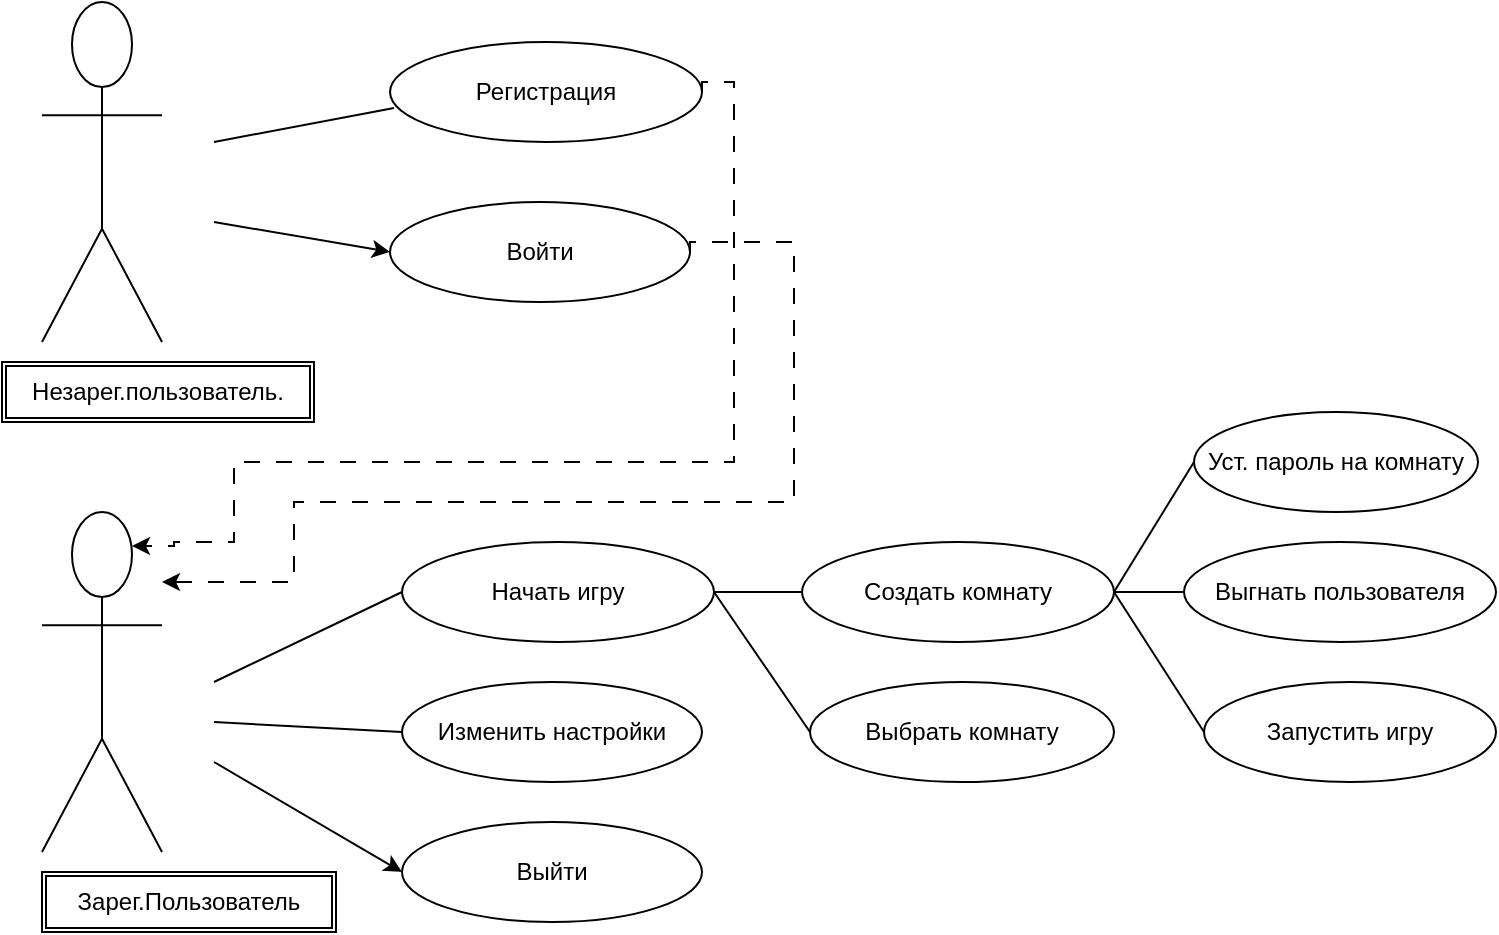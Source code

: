 <mxfile version="21.0.6" type="github">
  <diagram name="Страница 1" id="ezIfJL-Oxr7-KRxQ4rjS">
    <mxGraphModel dx="1393" dy="758" grid="1" gridSize="10" guides="1" tooltips="1" connect="1" arrows="1" fold="1" page="1" pageScale="1" pageWidth="827" pageHeight="1169" math="0" shadow="0">
      <root>
        <mxCell id="0" />
        <mxCell id="1" parent="0" />
        <mxCell id="zjCN0wRXUbvmRcvVo_0E-1" value="Actor" style="shape=umlActor;verticalLabelPosition=bottom;verticalAlign=top;html=1;outlineConnect=0;" parent="1" vertex="1">
          <mxGeometry x="34" y="120" width="60" height="170" as="geometry" />
        </mxCell>
        <mxCell id="D9hG2ziCADkGJW8DOBkr-1" style="rounded=0;orthogonalLoop=1;jettySize=auto;html=1;exitX=1;exitY=0.5;exitDx=0;exitDy=0;edgeStyle=orthogonalEdgeStyle;dashed=1;dashPattern=8 8;entryX=0.75;entryY=0.1;entryDx=0;entryDy=0;entryPerimeter=0;" edge="1" parent="1" source="zjCN0wRXUbvmRcvVo_0E-3" target="zjCN0wRXUbvmRcvVo_0E-32">
          <mxGeometry relative="1" as="geometry">
            <mxPoint x="100" y="430" as="targetPoint" />
            <Array as="points">
              <mxPoint x="364" y="160" />
              <mxPoint x="380" y="160" />
              <mxPoint x="380" y="350" />
              <mxPoint x="130" y="350" />
              <mxPoint x="130" y="390" />
              <mxPoint x="100" y="390" />
              <mxPoint x="100" y="392" />
            </Array>
          </mxGeometry>
        </mxCell>
        <mxCell id="zjCN0wRXUbvmRcvVo_0E-3" value="Регистрация" style="ellipse;whiteSpace=wrap;html=1;" parent="1" vertex="1">
          <mxGeometry x="208" y="140" width="156" height="50" as="geometry" />
        </mxCell>
        <mxCell id="D9hG2ziCADkGJW8DOBkr-2" style="edgeStyle=orthogonalEdgeStyle;rounded=0;orthogonalLoop=1;jettySize=auto;html=1;exitX=1;exitY=0.5;exitDx=0;exitDy=0;dashed=1;dashPattern=8 8;" edge="1" parent="1" source="zjCN0wRXUbvmRcvVo_0E-4" target="zjCN0wRXUbvmRcvVo_0E-32">
          <mxGeometry relative="1" as="geometry">
            <mxPoint x="100" y="460" as="targetPoint" />
            <Array as="points">
              <mxPoint x="358" y="240" />
              <mxPoint x="410" y="240" />
              <mxPoint x="410" y="370" />
              <mxPoint x="160" y="370" />
              <mxPoint x="160" y="410" />
            </Array>
          </mxGeometry>
        </mxCell>
        <mxCell id="zjCN0wRXUbvmRcvVo_0E-4" value="Войти" style="ellipse;whiteSpace=wrap;html=1;" parent="1" vertex="1">
          <mxGeometry x="208" y="220" width="150" height="50" as="geometry" />
        </mxCell>
        <mxCell id="zjCN0wRXUbvmRcvVo_0E-11" value="" style="endArrow=none;html=1;rounded=0;entryX=0.013;entryY=0.66;entryDx=0;entryDy=0;entryPerimeter=0;" parent="1" target="zjCN0wRXUbvmRcvVo_0E-3" edge="1">
          <mxGeometry width="50" height="50" relative="1" as="geometry">
            <mxPoint x="120" y="190" as="sourcePoint" />
            <mxPoint x="344" y="280" as="targetPoint" />
          </mxGeometry>
        </mxCell>
        <mxCell id="zjCN0wRXUbvmRcvVo_0E-19" value="Незарег.пользователь." style="shape=ext;double=1;rounded=0;whiteSpace=wrap;html=1;" parent="1" vertex="1">
          <mxGeometry x="14" y="300" width="156" height="30" as="geometry" />
        </mxCell>
        <mxCell id="D9hG2ziCADkGJW8DOBkr-9" style="edgeStyle=orthogonalEdgeStyle;rounded=0;orthogonalLoop=1;jettySize=auto;html=1;entryX=0;entryY=0.5;entryDx=0;entryDy=0;endArrow=none;endFill=0;" edge="1" parent="1" source="zjCN0wRXUbvmRcvVo_0E-21" target="zjCN0wRXUbvmRcvVo_0E-34">
          <mxGeometry relative="1" as="geometry" />
        </mxCell>
        <mxCell id="D9hG2ziCADkGJW8DOBkr-13" style="rounded=0;orthogonalLoop=1;jettySize=auto;html=1;entryX=0;entryY=0.5;entryDx=0;entryDy=0;endArrow=none;endFill=0;exitX=1;exitY=0.5;exitDx=0;exitDy=0;" edge="1" parent="1" source="zjCN0wRXUbvmRcvVo_0E-21" target="zjCN0wRXUbvmRcvVo_0E-37">
          <mxGeometry relative="1" as="geometry" />
        </mxCell>
        <mxCell id="zjCN0wRXUbvmRcvVo_0E-21" value="Начать игру" style="ellipse;whiteSpace=wrap;html=1;" parent="1" vertex="1">
          <mxGeometry x="214" y="390" width="156" height="50" as="geometry" />
        </mxCell>
        <mxCell id="zjCN0wRXUbvmRcvVo_0E-22" value="Изменить настройки" style="ellipse;whiteSpace=wrap;html=1;" parent="1" vertex="1">
          <mxGeometry x="214" y="460" width="150" height="50" as="geometry" />
        </mxCell>
        <mxCell id="zjCN0wRXUbvmRcvVo_0E-23" value="Выйти" style="ellipse;whiteSpace=wrap;html=1;" parent="1" vertex="1">
          <mxGeometry x="214" y="530" width="150" height="50" as="geometry" />
        </mxCell>
        <mxCell id="zjCN0wRXUbvmRcvVo_0E-32" value="Actor" style="shape=umlActor;verticalLabelPosition=bottom;verticalAlign=top;html=1;outlineConnect=0;" parent="1" vertex="1">
          <mxGeometry x="34" y="375" width="60" height="170" as="geometry" />
        </mxCell>
        <mxCell id="zjCN0wRXUbvmRcvVo_0E-33" value="Зарег.Пользователь" style="shape=ext;double=1;rounded=0;whiteSpace=wrap;html=1;" parent="1" vertex="1">
          <mxGeometry x="34" y="555" width="147" height="30" as="geometry" />
        </mxCell>
        <mxCell id="D9hG2ziCADkGJW8DOBkr-10" style="edgeStyle=orthogonalEdgeStyle;rounded=0;orthogonalLoop=1;jettySize=auto;html=1;exitX=1;exitY=0.5;exitDx=0;exitDy=0;entryX=0;entryY=0.5;entryDx=0;entryDy=0;endArrow=none;endFill=0;" edge="1" parent="1" source="zjCN0wRXUbvmRcvVo_0E-34" target="zjCN0wRXUbvmRcvVo_0E-45">
          <mxGeometry relative="1" as="geometry" />
        </mxCell>
        <mxCell id="D9hG2ziCADkGJW8DOBkr-11" style="rounded=0;orthogonalLoop=1;jettySize=auto;html=1;exitX=1;exitY=0.5;exitDx=0;exitDy=0;entryX=0;entryY=0.5;entryDx=0;entryDy=0;endArrow=none;endFill=0;" edge="1" parent="1" source="zjCN0wRXUbvmRcvVo_0E-34" target="zjCN0wRXUbvmRcvVo_0E-46">
          <mxGeometry relative="1" as="geometry" />
        </mxCell>
        <mxCell id="D9hG2ziCADkGJW8DOBkr-12" style="rounded=0;orthogonalLoop=1;jettySize=auto;html=1;entryX=0;entryY=0.5;entryDx=0;entryDy=0;endArrow=none;endFill=0;exitX=1;exitY=0.5;exitDx=0;exitDy=0;" edge="1" parent="1" source="zjCN0wRXUbvmRcvVo_0E-34" target="zjCN0wRXUbvmRcvVo_0E-48">
          <mxGeometry relative="1" as="geometry" />
        </mxCell>
        <mxCell id="zjCN0wRXUbvmRcvVo_0E-34" value="Создать комнату" style="ellipse;whiteSpace=wrap;html=1;" parent="1" vertex="1">
          <mxGeometry x="414" y="390" width="156" height="50" as="geometry" />
        </mxCell>
        <mxCell id="zjCN0wRXUbvmRcvVo_0E-37" value="Выбрать комнату" style="ellipse;whiteSpace=wrap;html=1;" parent="1" vertex="1">
          <mxGeometry x="418" y="460" width="152" height="50" as="geometry" />
        </mxCell>
        <mxCell id="zjCN0wRXUbvmRcvVo_0E-45" value="Выгнать пользователя" style="ellipse;whiteSpace=wrap;html=1;" parent="1" vertex="1">
          <mxGeometry x="605" y="390" width="156" height="50" as="geometry" />
        </mxCell>
        <mxCell id="zjCN0wRXUbvmRcvVo_0E-46" value="Уст. пароль на комнату" style="ellipse;whiteSpace=wrap;html=1;" parent="1" vertex="1">
          <mxGeometry x="610" y="325" width="142" height="50" as="geometry" />
        </mxCell>
        <mxCell id="zjCN0wRXUbvmRcvVo_0E-48" value="Запустить игру" style="ellipse;whiteSpace=wrap;html=1;" parent="1" vertex="1">
          <mxGeometry x="615" y="460" width="146" height="50" as="geometry" />
        </mxCell>
        <mxCell id="D9hG2ziCADkGJW8DOBkr-3" value="" style="endArrow=none;html=1;rounded=0;entryX=0;entryY=0.5;entryDx=0;entryDy=0;" edge="1" parent="1" target="zjCN0wRXUbvmRcvVo_0E-21">
          <mxGeometry width="50" height="50" relative="1" as="geometry">
            <mxPoint x="120" y="460" as="sourcePoint" />
            <mxPoint x="217" y="413" as="targetPoint" />
          </mxGeometry>
        </mxCell>
        <mxCell id="D9hG2ziCADkGJW8DOBkr-4" value="" style="endArrow=none;html=1;rounded=0;entryX=0;entryY=0.5;entryDx=0;entryDy=0;" edge="1" parent="1" target="zjCN0wRXUbvmRcvVo_0E-22">
          <mxGeometry width="50" height="50" relative="1" as="geometry">
            <mxPoint x="120" y="480" as="sourcePoint" />
            <mxPoint x="227" y="423" as="targetPoint" />
          </mxGeometry>
        </mxCell>
        <mxCell id="D9hG2ziCADkGJW8DOBkr-5" value="" style="endArrow=classic;html=1;rounded=0;entryX=0;entryY=0.5;entryDx=0;entryDy=0;endFill=1;" edge="1" parent="1" target="zjCN0wRXUbvmRcvVo_0E-23">
          <mxGeometry width="50" height="50" relative="1" as="geometry">
            <mxPoint x="120" y="500" as="sourcePoint" />
            <mxPoint x="237" y="433" as="targetPoint" />
          </mxGeometry>
        </mxCell>
        <mxCell id="D9hG2ziCADkGJW8DOBkr-14" value="" style="endArrow=classic;html=1;rounded=0;entryX=0;entryY=0.5;entryDx=0;entryDy=0;endFill=1;" edge="1" parent="1" target="zjCN0wRXUbvmRcvVo_0E-4">
          <mxGeometry width="50" height="50" relative="1" as="geometry">
            <mxPoint x="120" y="230" as="sourcePoint" />
            <mxPoint x="220" y="183" as="targetPoint" />
            <Array as="points" />
          </mxGeometry>
        </mxCell>
      </root>
    </mxGraphModel>
  </diagram>
</mxfile>
